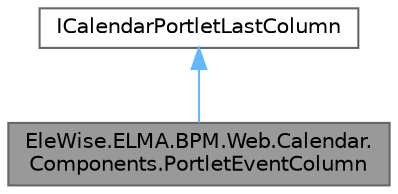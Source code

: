 digraph "EleWise.ELMA.BPM.Web.Calendar.Components.PortletEventColumn"
{
 // LATEX_PDF_SIZE
  bgcolor="transparent";
  edge [fontname=Helvetica,fontsize=10,labelfontname=Helvetica,labelfontsize=10];
  node [fontname=Helvetica,fontsize=10,shape=box,height=0.2,width=0.4];
  Node1 [id="Node000001",label="EleWise.ELMA.BPM.Web.Calendar.\lComponents.PortletEventColumn",height=0.2,width=0.4,color="gray40", fillcolor="grey60", style="filled", fontcolor="black",tooltip="Отображение события в портлете"];
  Node2 -> Node1 [id="edge1_Node000001_Node000002",dir="back",color="steelblue1",style="solid",tooltip=" "];
  Node2 [id="Node000002",label="ICalendarPortletLastColumn",height=0.2,width=0.4,color="gray40", fillcolor="white", style="filled",URL="$interface_ele_wise_1_1_e_l_m_a_1_1_b_p_m_1_1_web_1_1_calendar_1_1_extensions_1_1_i_calendar_portlet_last_column.html",tooltip="Отображение объектов, связанным с календарём, в портлетах"];
}
